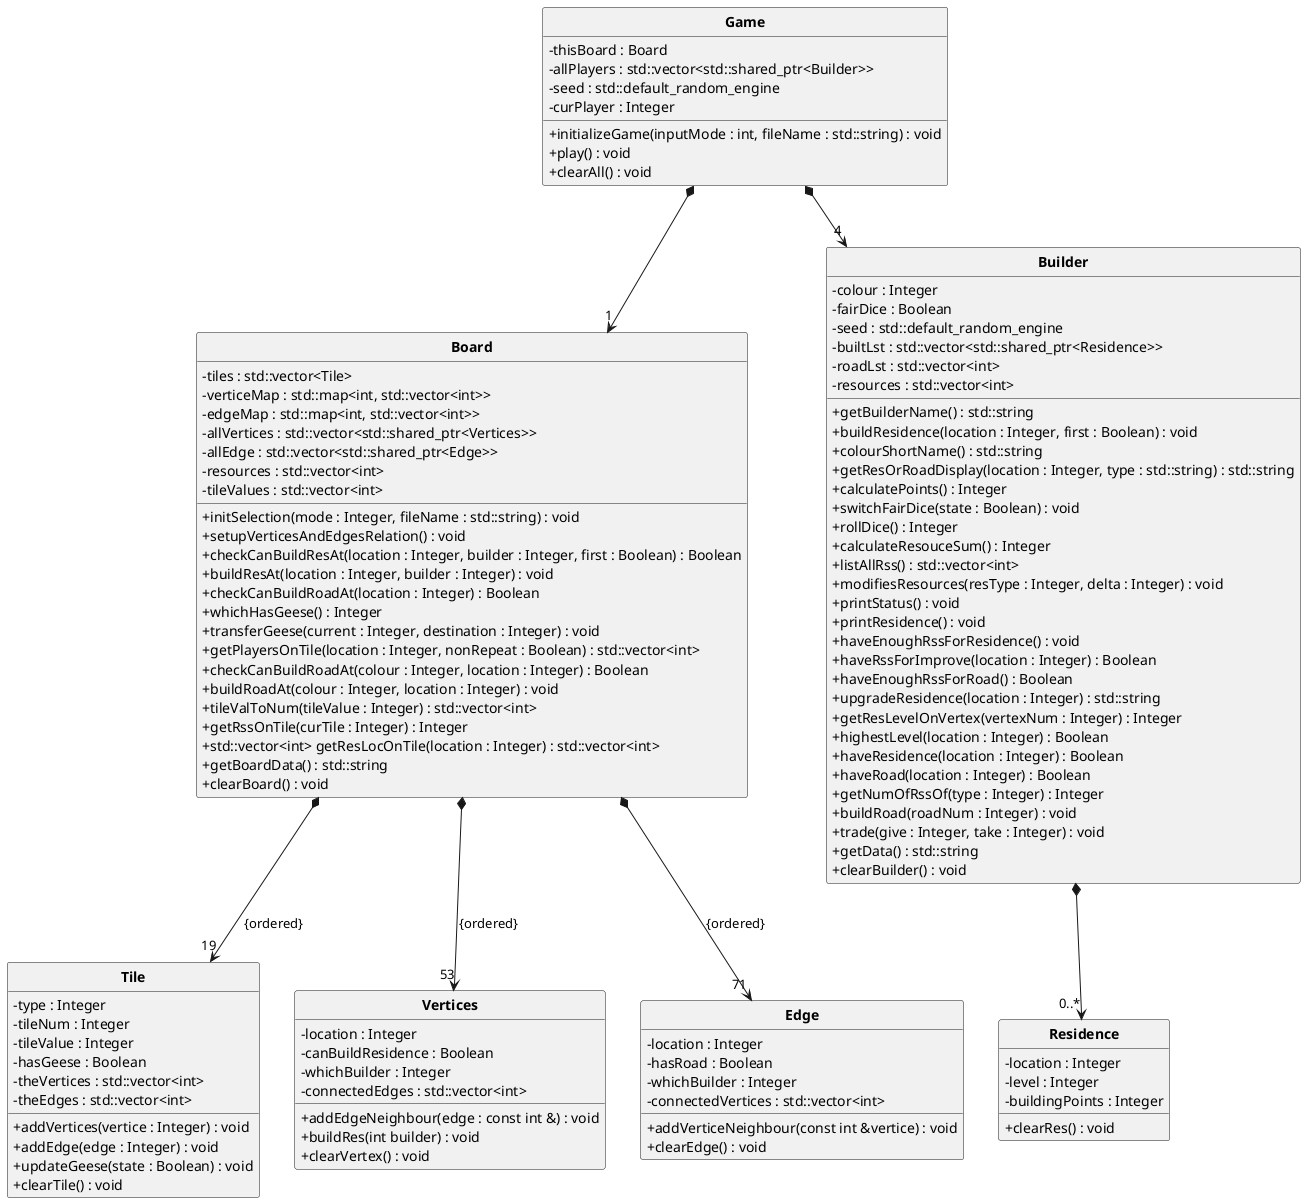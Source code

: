 @startuml CS246 Final Project UML ddl#1
skinparam style strictuml
skinparam SequenceMessageAlignment center
skinparam classAttributeIconSize 0

class "**Board**"  {
    - tiles : std::vector<Tile>
    - verticeMap : std::map<int, std::vector<int>>
    - edgeMap : std::map<int, std::vector<int>>
    - allVertices : std::vector<std::shared_ptr<Vertices>>
    - allEdge : std::vector<std::shared_ptr<Edge>>
    - resources : std::vector<int>
    - tileValues : std::vector<int>
    + initSelection(mode : Integer, fileName : std::string) : void
    + setupVerticesAndEdgesRelation() : void 
    + checkCanBuildResAt(location : Integer, builder : Integer, first : Boolean) : Boolean
    + buildResAt(location : Integer, builder : Integer) : void
    + checkCanBuildRoadAt(location : Integer) : Boolean
    + whichHasGeese() : Integer
    + transferGeese(current : Integer, destination : Integer) : void
    + getPlayersOnTile(location : Integer, nonRepeat : Boolean) : std::vector<int>
    + checkCanBuildRoadAt(colour : Integer, location : Integer) : Boolean
    + buildRoadAt(colour : Integer, location : Integer) : void
    + tileValToNum(tileValue : Integer) : std::vector<int> 
    + getRssOnTile(curTile : Integer) : Integer
    + std::vector<int> getResLocOnTile(location : Integer) : std::vector<int> 
    + getBoardData() : std::string 
    + clearBoard() : void

}


class "**Tile**" {
    - type : Integer
    - tileNum : Integer
    - tileValue : Integer
    - hasGeese : Boolean
    - theVertices : std::vector<int>
    - theEdges : std::vector<int>
    + addVertices(vertice : Integer) : void
    + addEdge(edge : Integer) : void
    + updateGeese(state : Boolean) : void
    + clearTile() : void
}

class "**Vertices**" {
    - location : Integer
    - canBuildResidence : Boolean
    - whichBuilder : Integer
    - connectedEdges : std::vector<int>
    + addEdgeNeighbour(edge : const int &) : void
    + buildRes(int builder) : void
    + clearVertex() : void
}

class "**Edge**" {
    - location : Integer
    - hasRoad : Boolean
    - whichBuilder : Integer
    - connectedVertices : std::vector<int>
    + addVerticeNeighbour(const int &vertice) : void
    + clearEdge() : void
}

class "**Builder**" {
    - colour : Integer
    - fairDice : Boolean
    - seed : std::default_random_engine
    - builtLst : std::vector<std::shared_ptr<Residence>>
    - roadLst : std::vector<int>
    - resources : std::vector<int>
    + getBuilderName() : std::string
    + buildResidence(location : Integer, first : Boolean) : void
    + colourShortName() : std::string
    + getResOrRoadDisplay(location : Integer, type : std::string) : std::string 
    + calculatePoints() : Integer
    + switchFairDice(state : Boolean) : void
    + rollDice() : Integer
    + calculateResouceSum() : Integer 
    + listAllRss() : std::vector<int> 
    + modifiesResources(resType : Integer, delta : Integer) : void
    + printStatus() : void
    + printResidence() : void
    + haveEnoughRssForResidence() : void 
    + haveRssForImprove(location : Integer) : Boolean
    + haveEnoughRssForRoad() : Boolean 
    + upgradeResidence(location : Integer) : std::string 
    + getResLevelOnVertex(vertexNum : Integer) : Integer
    + highestLevel(location : Integer) : Boolean
    + haveResidence(location : Integer) : Boolean
    + haveRoad(location : Integer) : Boolean
    + getNumOfRssOf(type : Integer) : Integer
    + buildRoad(roadNum : Integer) : void
    + trade(give : Integer, take : Integer) : void
    + getData() : std::string 
    + clearBuilder() : void
}

class "**Residence**" {
    - location : Integer
    - level : Integer
    - buildingPoints : Integer
    + clearRes() : void
}

class "**Game**" {
    - thisBoard : Board
    - allPlayers : std::vector<std::shared_ptr<Builder>>
    - seed : std::default_random_engine
    - curPlayer : Integer
    + initializeGame(inputMode : int, fileName : std::string) : void
    + play() : void
    + clearAll() : void
}

"**Game**" *--> "1" "**Board**"
"**Game**" *--> "4" "**Builder**"
"**Board**" *--> "19" "**Tile**" : {ordered}
"**Board**" *--> "53" "**Vertices**" : {ordered}
"**Board**" *--> "71" "**Edge**" : {ordered}
"**Builder**" *--> "0..*" "**Residence**"

@enduml